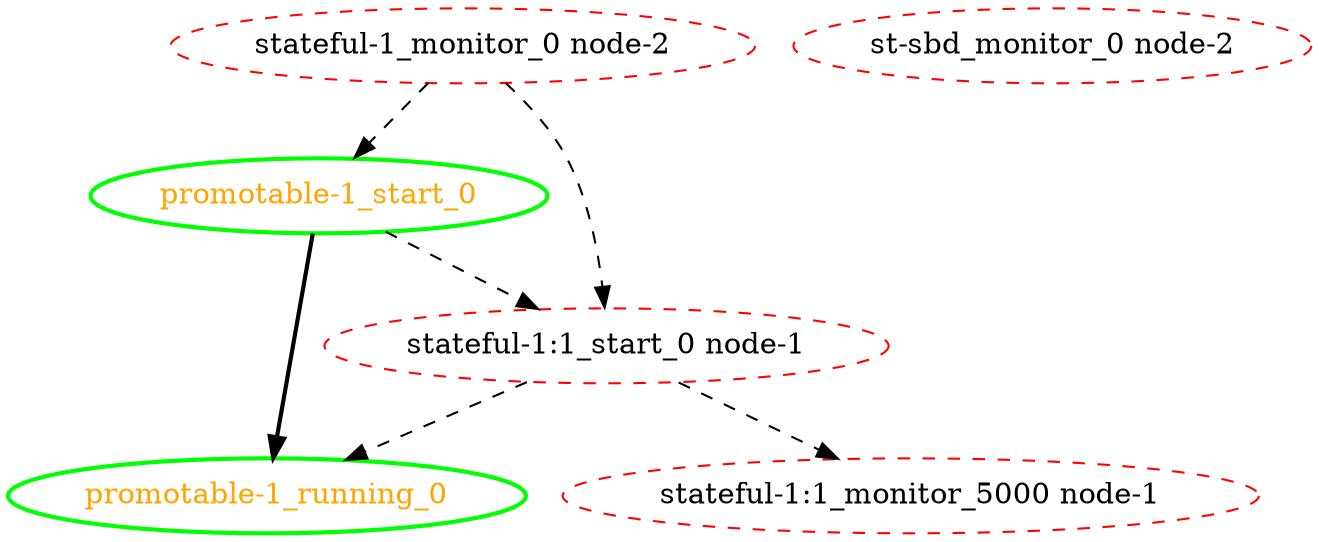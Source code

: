  digraph "g" {
"promotable-1_running_0" [ style=bold color="green" fontcolor="orange"]
"promotable-1_start_0" -> "promotable-1_running_0" [ style = bold]
"promotable-1_start_0" -> "stateful-1:1_start_0 node-1" [ style = dashed]
"promotable-1_start_0" [ style=bold color="green" fontcolor="orange"]
"st-sbd_monitor_0 node-2" [ style=dashed color="red" fontcolor="black"]
"stateful-1:1_monitor_5000 node-1" [ style=dashed color="red" fontcolor="black"]
"stateful-1:1_start_0 node-1" -> "promotable-1_running_0" [ style = dashed]
"stateful-1:1_start_0 node-1" -> "stateful-1:1_monitor_5000 node-1" [ style = dashed]
"stateful-1:1_start_0 node-1" [ style=dashed color="red" fontcolor="black"]
"stateful-1_monitor_0 node-2" -> "promotable-1_start_0" [ style = dashed]
"stateful-1_monitor_0 node-2" -> "stateful-1:1_start_0 node-1" [ style = dashed]
"stateful-1_monitor_0 node-2" [ style=dashed color="red" fontcolor="black"]
}
